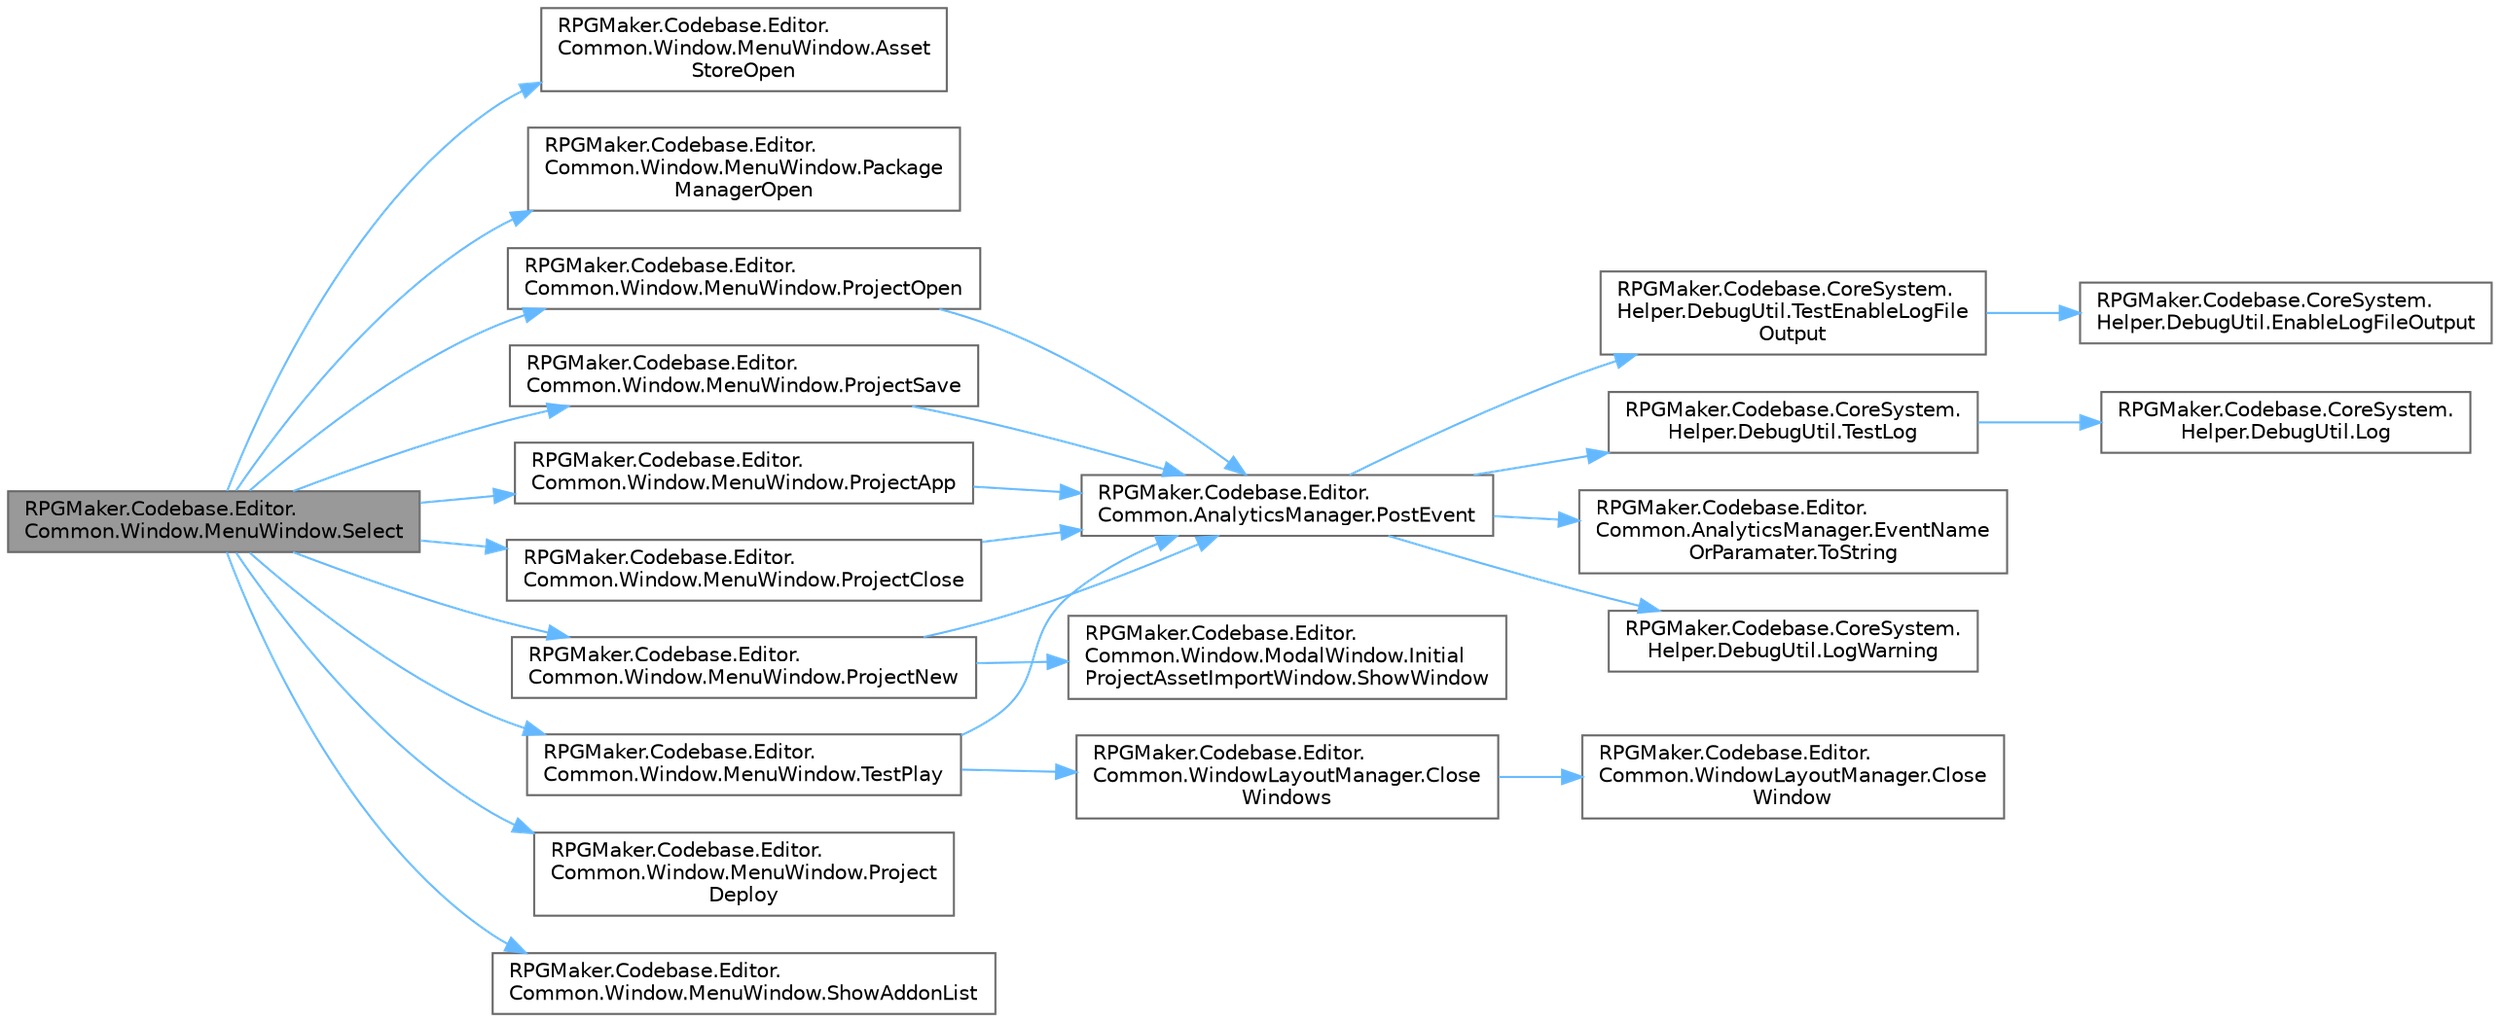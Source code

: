 digraph "RPGMaker.Codebase.Editor.Common.Window.MenuWindow.Select"
{
 // LATEX_PDF_SIZE
  bgcolor="transparent";
  edge [fontname=Helvetica,fontsize=10,labelfontname=Helvetica,labelfontsize=10];
  node [fontname=Helvetica,fontsize=10,shape=box,height=0.2,width=0.4];
  rankdir="LR";
  Node1 [id="Node000001",label="RPGMaker.Codebase.Editor.\lCommon.Window.MenuWindow.Select",height=0.2,width=0.4,color="gray40", fillcolor="grey60", style="filled", fontcolor="black",tooltip=" "];
  Node1 -> Node2 [id="edge1_Node000001_Node000002",color="steelblue1",style="solid",tooltip=" "];
  Node2 [id="Node000002",label="RPGMaker.Codebase.Editor.\lCommon.Window.MenuWindow.Asset\lStoreOpen",height=0.2,width=0.4,color="grey40", fillcolor="white", style="filled",URL="$dd/d8c/class_r_p_g_maker_1_1_codebase_1_1_editor_1_1_common_1_1_window_1_1_menu_window.html#ade7d11af82016d6ddb067d8a177403d2",tooltip="AssetStoreを開く"];
  Node1 -> Node3 [id="edge2_Node000001_Node000003",color="steelblue1",style="solid",tooltip=" "];
  Node3 [id="Node000003",label="RPGMaker.Codebase.Editor.\lCommon.Window.MenuWindow.Package\lManagerOpen",height=0.2,width=0.4,color="grey40", fillcolor="white", style="filled",URL="$dd/d8c/class_r_p_g_maker_1_1_codebase_1_1_editor_1_1_common_1_1_window_1_1_menu_window.html#a48c74b6b3f9b962083b93c65afb1e7f9",tooltip="PackageManagerを開く"];
  Node1 -> Node4 [id="edge3_Node000001_Node000004",color="steelblue1",style="solid",tooltip=" "];
  Node4 [id="Node000004",label="RPGMaker.Codebase.Editor.\lCommon.Window.MenuWindow.ProjectApp",height=0.2,width=0.4,color="grey40", fillcolor="white", style="filled",URL="$dd/d8c/class_r_p_g_maker_1_1_codebase_1_1_editor_1_1_common_1_1_window_1_1_menu_window.html#a57b7a7398ef156ad91ad88c1066e305b",tooltip="ゲームをアプリ化"];
  Node4 -> Node5 [id="edge4_Node000004_Node000005",color="steelblue1",style="solid",tooltip=" "];
  Node5 [id="Node000005",label="RPGMaker.Codebase.Editor.\lCommon.AnalyticsManager.PostEvent",height=0.2,width=0.4,color="grey40", fillcolor="white", style="filled",URL="$d1/dd9/class_r_p_g_maker_1_1_codebase_1_1_editor_1_1_common_1_1_analytics_manager.html#ac9c8eb375170074c4c9fa7380bb0e2f0",tooltip=" "];
  Node5 -> Node6 [id="edge5_Node000005_Node000006",color="steelblue1",style="solid",tooltip=" "];
  Node6 [id="Node000006",label="RPGMaker.Codebase.CoreSystem.\lHelper.DebugUtil.LogWarning",height=0.2,width=0.4,color="grey40", fillcolor="white", style="filled",URL="$d0/dba/class_r_p_g_maker_1_1_codebase_1_1_core_system_1_1_helper_1_1_debug_util.html#a6f68e12e2f77835f0734dde740a47814",tooltip="オブジェクトを文字列化して警告メッセージをUnityコンソールに表示する。"];
  Node5 -> Node7 [id="edge6_Node000005_Node000007",color="steelblue1",style="solid",tooltip=" "];
  Node7 [id="Node000007",label="RPGMaker.Codebase.CoreSystem.\lHelper.DebugUtil.TestEnableLogFile\lOutput",height=0.2,width=0.4,color="grey40", fillcolor="white", style="filled",URL="$d0/dba/class_r_p_g_maker_1_1_codebase_1_1_core_system_1_1_helper_1_1_debug_util.html#a3c92e24ab22e37895c85b170dced4b05",tooltip="デバッグ用ログをファイルに出力をするフラグを設定する。"];
  Node7 -> Node8 [id="edge7_Node000007_Node000008",color="steelblue1",style="solid",tooltip=" "];
  Node8 [id="Node000008",label="RPGMaker.Codebase.CoreSystem.\lHelper.DebugUtil.EnableLogFileOutput",height=0.2,width=0.4,color="grey40", fillcolor="white", style="filled",URL="$d0/dba/class_r_p_g_maker_1_1_codebase_1_1_core_system_1_1_helper_1_1_debug_util.html#aa7a83b1c2a4a5c9b605ac827ac953e0c",tooltip="デバッグ用ログをファイルに出力をするフラグを設定する。"];
  Node5 -> Node9 [id="edge8_Node000005_Node000009",color="steelblue1",style="solid",tooltip=" "];
  Node9 [id="Node000009",label="RPGMaker.Codebase.CoreSystem.\lHelper.DebugUtil.TestLog",height=0.2,width=0.4,color="grey40", fillcolor="white", style="filled",URL="$d0/dba/class_r_p_g_maker_1_1_codebase_1_1_core_system_1_1_helper_1_1_debug_util.html#a8f4bb360c1249e71a330db4ceb40d4a6",tooltip="オブジェクトを文字列化してUnityコンソールに表示する。"];
  Node9 -> Node10 [id="edge9_Node000009_Node000010",color="steelblue1",style="solid",tooltip=" "];
  Node10 [id="Node000010",label="RPGMaker.Codebase.CoreSystem.\lHelper.DebugUtil.Log",height=0.2,width=0.4,color="grey40", fillcolor="white", style="filled",URL="$d0/dba/class_r_p_g_maker_1_1_codebase_1_1_core_system_1_1_helper_1_1_debug_util.html#ae769554710c95a408921ec8596769145",tooltip="オブジェクトを文字列化してUnityコンソールに表示する。"];
  Node5 -> Node11 [id="edge10_Node000005_Node000011",color="steelblue1",style="solid",tooltip=" "];
  Node11 [id="Node000011",label="RPGMaker.Codebase.Editor.\lCommon.AnalyticsManager.EventName\lOrParamater.ToString",height=0.2,width=0.4,color="grey40", fillcolor="white", style="filled",URL="$d5/d47/class_r_p_g_maker_1_1_codebase_1_1_editor_1_1_common_1_1_analytics_manager_1_1_event_name_or_paramater.html#ab858ced173906c96d2bf928e04afe2d7",tooltip=" "];
  Node1 -> Node12 [id="edge11_Node000001_Node000012",color="steelblue1",style="solid",tooltip=" "];
  Node12 [id="Node000012",label="RPGMaker.Codebase.Editor.\lCommon.Window.MenuWindow.ProjectClose",height=0.2,width=0.4,color="grey40", fillcolor="white", style="filled",URL="$dd/d8c/class_r_p_g_maker_1_1_codebase_1_1_editor_1_1_common_1_1_window_1_1_menu_window.html#a61354a9ab4c74cb5dbd464f0c50e03b2",tooltip="プロジェクトを閉じる"];
  Node12 -> Node5 [id="edge12_Node000012_Node000005",color="steelblue1",style="solid",tooltip=" "];
  Node1 -> Node13 [id="edge13_Node000001_Node000013",color="steelblue1",style="solid",tooltip=" "];
  Node13 [id="Node000013",label="RPGMaker.Codebase.Editor.\lCommon.Window.MenuWindow.Project\lDeploy",height=0.2,width=0.4,color="grey40", fillcolor="white", style="filled",URL="$dd/d8c/class_r_p_g_maker_1_1_codebase_1_1_editor_1_1_common_1_1_window_1_1_menu_window.html#a7e2860a367f82696ccec2e23010b52f2",tooltip="プロジェクトのデプロイ"];
  Node1 -> Node14 [id="edge14_Node000001_Node000014",color="steelblue1",style="solid",tooltip=" "];
  Node14 [id="Node000014",label="RPGMaker.Codebase.Editor.\lCommon.Window.MenuWindow.ProjectNew",height=0.2,width=0.4,color="grey40", fillcolor="white", style="filled",URL="$dd/d8c/class_r_p_g_maker_1_1_codebase_1_1_editor_1_1_common_1_1_window_1_1_menu_window.html#ae3802aefb37b60cf71d3b3ee4e7084d5",tooltip="新規プロジェクト"];
  Node14 -> Node5 [id="edge15_Node000014_Node000005",color="steelblue1",style="solid",tooltip=" "];
  Node14 -> Node15 [id="edge16_Node000014_Node000015",color="steelblue1",style="solid",tooltip=" "];
  Node15 [id="Node000015",label="RPGMaker.Codebase.Editor.\lCommon.Window.ModalWindow.Initial\lProjectAssetImportWindow.ShowWindow",height=0.2,width=0.4,color="grey40", fillcolor="white", style="filled",URL="$d8/dee/class_r_p_g_maker_1_1_codebase_1_1_editor_1_1_common_1_1_window_1_1_modal_window_1_1_initial_project_asset_import_window.html#a542727dc6c239cffa6f3071ccb29e6d9",tooltip=" "];
  Node1 -> Node16 [id="edge17_Node000001_Node000016",color="steelblue1",style="solid",tooltip=" "];
  Node16 [id="Node000016",label="RPGMaker.Codebase.Editor.\lCommon.Window.MenuWindow.ProjectOpen",height=0.2,width=0.4,color="grey40", fillcolor="white", style="filled",URL="$dd/d8c/class_r_p_g_maker_1_1_codebase_1_1_editor_1_1_common_1_1_window_1_1_menu_window.html#aae035837ebc79bece7c96c355274e90c",tooltip="プロジェクトを開く"];
  Node16 -> Node5 [id="edge18_Node000016_Node000005",color="steelblue1",style="solid",tooltip=" "];
  Node1 -> Node17 [id="edge19_Node000001_Node000017",color="steelblue1",style="solid",tooltip=" "];
  Node17 [id="Node000017",label="RPGMaker.Codebase.Editor.\lCommon.Window.MenuWindow.ProjectSave",height=0.2,width=0.4,color="grey40", fillcolor="white", style="filled",URL="$dd/d8c/class_r_p_g_maker_1_1_codebase_1_1_editor_1_1_common_1_1_window_1_1_menu_window.html#a66611c5042ba649dd42f33b1f13797f0",tooltip="プロジェクトの保存"];
  Node17 -> Node5 [id="edge20_Node000017_Node000005",color="steelblue1",style="solid",tooltip=" "];
  Node1 -> Node18 [id="edge21_Node000001_Node000018",color="steelblue1",style="solid",tooltip=" "];
  Node18 [id="Node000018",label="RPGMaker.Codebase.Editor.\lCommon.Window.MenuWindow.ShowAddonList",height=0.2,width=0.4,color="grey40", fillcolor="white", style="filled",URL="$dd/d8c/class_r_p_g_maker_1_1_codebase_1_1_editor_1_1_common_1_1_window_1_1_menu_window.html#a0d70707a42945bfb5b5867d0701a1a26",tooltip="アドオンリストの呼び出し"];
  Node1 -> Node19 [id="edge22_Node000001_Node000019",color="steelblue1",style="solid",tooltip=" "];
  Node19 [id="Node000019",label="RPGMaker.Codebase.Editor.\lCommon.Window.MenuWindow.TestPlay",height=0.2,width=0.4,color="grey40", fillcolor="white", style="filled",URL="$dd/d8c/class_r_p_g_maker_1_1_codebase_1_1_editor_1_1_common_1_1_window_1_1_menu_window.html#a3dc45ef56d57b16762e5db243a78afa3",tooltip=" "];
  Node19 -> Node20 [id="edge23_Node000019_Node000020",color="steelblue1",style="solid",tooltip=" "];
  Node20 [id="Node000020",label="RPGMaker.Codebase.Editor.\lCommon.WindowLayoutManager.Close\lWindows",height=0.2,width=0.4,color="grey40", fillcolor="white", style="filled",URL="$d1/dcb/class_r_p_g_maker_1_1_codebase_1_1_editor_1_1_common_1_1_window_layout_manager.html#ab62241fbd2d6bc7981dd510d9a026fec",tooltip="ウィンドウ（複数）を閉じる"];
  Node20 -> Node21 [id="edge24_Node000020_Node000021",color="steelblue1",style="solid",tooltip=" "];
  Node21 [id="Node000021",label="RPGMaker.Codebase.Editor.\lCommon.WindowLayoutManager.Close\lWindow",height=0.2,width=0.4,color="grey40", fillcolor="white", style="filled",URL="$d1/dcb/class_r_p_g_maker_1_1_codebase_1_1_editor_1_1_common_1_1_window_layout_manager.html#a57f6967903bb83daf5aadaf1a5a67d71",tooltip="ウィンドウを閉じる"];
  Node19 -> Node5 [id="edge25_Node000019_Node000005",color="steelblue1",style="solid",tooltip=" "];
}

